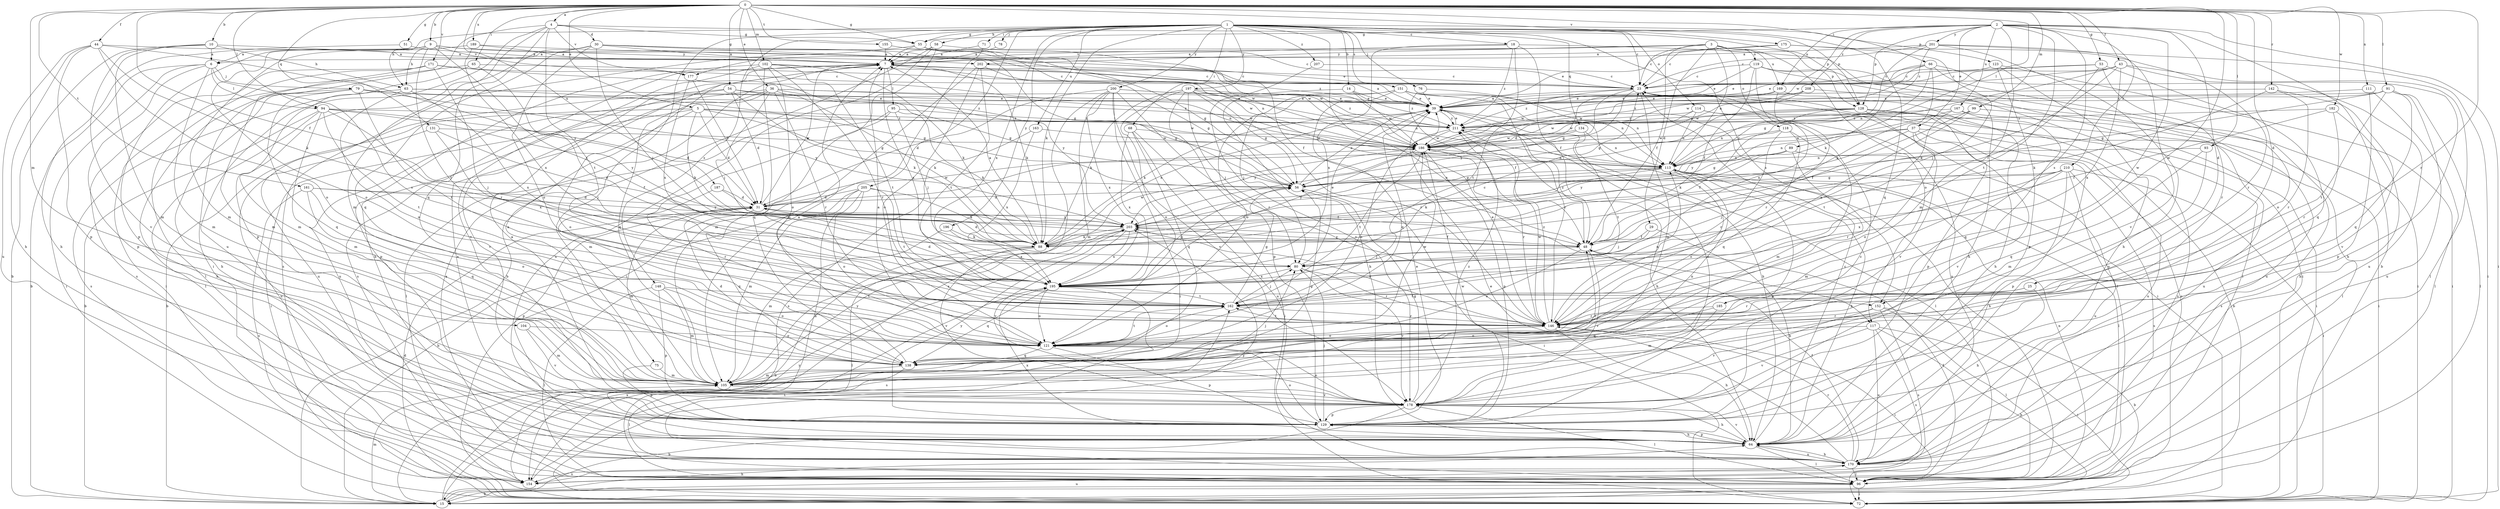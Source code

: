 strict digraph  {
0;
1;
2;
3;
4;
5;
6;
7;
9;
10;
14;
15;
18;
23;
25;
29;
30;
31;
36;
37;
39;
43;
44;
48;
51;
53;
54;
55;
56;
58;
63;
64;
65;
66;
68;
71;
72;
75;
76;
78;
79;
80;
88;
89;
91;
93;
94;
95;
96;
99;
102;
104;
105;
111;
113;
114;
117;
118;
119;
121;
123;
128;
129;
131;
134;
138;
142;
146;
148;
151;
152;
154;
155;
161;
162;
163;
167;
169;
170;
171;
175;
177;
178;
182;
185;
186;
187;
189;
195;
196;
197;
200;
201;
202;
203;
205;
207;
208;
210;
211;
0 -> 4  [label=a];
0 -> 5  [label=a];
0 -> 9  [label=b];
0 -> 10  [label=b];
0 -> 25  [label=d];
0 -> 36  [label=e];
0 -> 43  [label=f];
0 -> 44  [label=f];
0 -> 48  [label=f];
0 -> 51  [label=g];
0 -> 53  [label=g];
0 -> 54  [label=g];
0 -> 55  [label=g];
0 -> 65  [label=i];
0 -> 66  [label=i];
0 -> 89  [label=l];
0 -> 91  [label=l];
0 -> 93  [label=l];
0 -> 94  [label=l];
0 -> 99  [label=m];
0 -> 102  [label=m];
0 -> 104  [label=m];
0 -> 111  [label=n];
0 -> 131  [label=q];
0 -> 142  [label=r];
0 -> 146  [label=r];
0 -> 155  [label=t];
0 -> 161  [label=t];
0 -> 171  [label=v];
0 -> 175  [label=v];
0 -> 182  [label=w];
0 -> 185  [label=w];
0 -> 187  [label=x];
0 -> 189  [label=x];
1 -> 14  [label=b];
1 -> 18  [label=c];
1 -> 23  [label=c];
1 -> 55  [label=g];
1 -> 58  [label=h];
1 -> 63  [label=h];
1 -> 68  [label=i];
1 -> 71  [label=i];
1 -> 75  [label=j];
1 -> 76  [label=j];
1 -> 78  [label=j];
1 -> 88  [label=k];
1 -> 114  [label=o];
1 -> 117  [label=o];
1 -> 123  [label=p];
1 -> 128  [label=p];
1 -> 134  [label=q];
1 -> 138  [label=q];
1 -> 148  [label=s];
1 -> 151  [label=s];
1 -> 152  [label=s];
1 -> 163  [label=u];
1 -> 195  [label=x];
1 -> 196  [label=y];
1 -> 197  [label=y];
1 -> 200  [label=y];
1 -> 205  [label=z];
1 -> 207  [label=z];
2 -> 15  [label=b];
2 -> 25  [label=d];
2 -> 37  [label=e];
2 -> 55  [label=g];
2 -> 72  [label=i];
2 -> 105  [label=m];
2 -> 128  [label=p];
2 -> 152  [label=s];
2 -> 162  [label=t];
2 -> 167  [label=u];
2 -> 169  [label=u];
2 -> 185  [label=w];
2 -> 186  [label=w];
2 -> 201  [label=y];
2 -> 208  [label=z];
2 -> 210  [label=z];
3 -> 6  [label=a];
3 -> 23  [label=c];
3 -> 29  [label=d];
3 -> 48  [label=f];
3 -> 113  [label=n];
3 -> 117  [label=o];
3 -> 118  [label=o];
3 -> 119  [label=o];
3 -> 128  [label=p];
3 -> 169  [label=u];
3 -> 177  [label=v];
3 -> 202  [label=y];
4 -> 30  [label=d];
4 -> 55  [label=g];
4 -> 72  [label=i];
4 -> 105  [label=m];
4 -> 128  [label=p];
4 -> 138  [label=q];
4 -> 162  [label=t];
4 -> 170  [label=u];
4 -> 177  [label=v];
5 -> 15  [label=b];
5 -> 31  [label=d];
5 -> 56  [label=g];
5 -> 72  [label=i];
5 -> 88  [label=k];
5 -> 121  [label=o];
5 -> 186  [label=w];
5 -> 211  [label=z];
6 -> 15  [label=b];
6 -> 72  [label=i];
6 -> 79  [label=j];
6 -> 94  [label=l];
6 -> 105  [label=m];
6 -> 129  [label=p];
6 -> 152  [label=s];
7 -> 23  [label=c];
7 -> 88  [label=k];
7 -> 95  [label=l];
7 -> 154  [label=s];
7 -> 186  [label=w];
7 -> 195  [label=x];
9 -> 6  [label=a];
9 -> 39  [label=e];
9 -> 63  [label=h];
9 -> 80  [label=j];
9 -> 121  [label=o];
9 -> 129  [label=p];
9 -> 162  [label=t];
9 -> 177  [label=v];
9 -> 202  [label=y];
10 -> 6  [label=a];
10 -> 7  [label=a];
10 -> 15  [label=b];
10 -> 63  [label=h];
10 -> 105  [label=m];
10 -> 178  [label=v];
14 -> 39  [label=e];
14 -> 64  [label=h];
14 -> 186  [label=w];
14 -> 211  [label=z];
15 -> 23  [label=c];
15 -> 64  [label=h];
15 -> 105  [label=m];
15 -> 170  [label=u];
15 -> 195  [label=x];
15 -> 203  [label=y];
18 -> 7  [label=a];
18 -> 48  [label=f];
18 -> 72  [label=i];
18 -> 162  [label=t];
18 -> 195  [label=x];
18 -> 211  [label=z];
23 -> 39  [label=e];
23 -> 56  [label=g];
23 -> 96  [label=l];
23 -> 105  [label=m];
23 -> 170  [label=u];
23 -> 203  [label=y];
23 -> 211  [label=z];
25 -> 64  [label=h];
25 -> 146  [label=r];
25 -> 162  [label=t];
29 -> 48  [label=f];
29 -> 64  [label=h];
29 -> 80  [label=j];
30 -> 7  [label=a];
30 -> 56  [label=g];
30 -> 80  [label=j];
30 -> 113  [label=n];
30 -> 121  [label=o];
30 -> 129  [label=p];
30 -> 138  [label=q];
30 -> 186  [label=w];
31 -> 7  [label=a];
31 -> 105  [label=m];
31 -> 129  [label=p];
31 -> 138  [label=q];
31 -> 186  [label=w];
31 -> 203  [label=y];
36 -> 39  [label=e];
36 -> 56  [label=g];
36 -> 80  [label=j];
36 -> 88  [label=k];
36 -> 138  [label=q];
36 -> 146  [label=r];
36 -> 170  [label=u];
36 -> 178  [label=v];
36 -> 186  [label=w];
37 -> 88  [label=k];
37 -> 113  [label=n];
37 -> 121  [label=o];
37 -> 154  [label=s];
37 -> 170  [label=u];
37 -> 178  [label=v];
37 -> 186  [label=w];
39 -> 7  [label=a];
39 -> 64  [label=h];
39 -> 88  [label=k];
39 -> 96  [label=l];
39 -> 211  [label=z];
43 -> 23  [label=c];
43 -> 39  [label=e];
43 -> 64  [label=h];
43 -> 88  [label=k];
43 -> 96  [label=l];
43 -> 113  [label=n];
43 -> 195  [label=x];
44 -> 7  [label=a];
44 -> 64  [label=h];
44 -> 88  [label=k];
44 -> 121  [label=o];
44 -> 129  [label=p];
44 -> 170  [label=u];
44 -> 203  [label=y];
48 -> 80  [label=j];
48 -> 121  [label=o];
48 -> 178  [label=v];
48 -> 203  [label=y];
48 -> 211  [label=z];
51 -> 7  [label=a];
51 -> 64  [label=h];
53 -> 23  [label=c];
53 -> 39  [label=e];
53 -> 48  [label=f];
53 -> 138  [label=q];
53 -> 146  [label=r];
54 -> 31  [label=d];
54 -> 39  [label=e];
54 -> 56  [label=g];
54 -> 88  [label=k];
54 -> 129  [label=p];
54 -> 170  [label=u];
55 -> 7  [label=a];
55 -> 23  [label=c];
55 -> 154  [label=s];
55 -> 186  [label=w];
55 -> 211  [label=z];
56 -> 31  [label=d];
56 -> 39  [label=e];
56 -> 72  [label=i];
58 -> 7  [label=a];
58 -> 15  [label=b];
58 -> 48  [label=f];
58 -> 72  [label=i];
58 -> 170  [label=u];
63 -> 39  [label=e];
63 -> 56  [label=g];
63 -> 121  [label=o];
63 -> 154  [label=s];
63 -> 195  [label=x];
64 -> 7  [label=a];
64 -> 23  [label=c];
64 -> 96  [label=l];
64 -> 129  [label=p];
64 -> 170  [label=u];
64 -> 178  [label=v];
64 -> 195  [label=x];
65 -> 23  [label=c];
65 -> 72  [label=i];
65 -> 105  [label=m];
65 -> 195  [label=x];
66 -> 23  [label=c];
66 -> 39  [label=e];
66 -> 56  [label=g];
66 -> 88  [label=k];
66 -> 121  [label=o];
66 -> 170  [label=u];
66 -> 186  [label=w];
68 -> 72  [label=i];
68 -> 138  [label=q];
68 -> 170  [label=u];
68 -> 186  [label=w];
68 -> 195  [label=x];
71 -> 7  [label=a];
71 -> 105  [label=m];
72 -> 31  [label=d];
75 -> 105  [label=m];
75 -> 129  [label=p];
76 -> 39  [label=e];
76 -> 48  [label=f];
76 -> 113  [label=n];
78 -> 7  [label=a];
79 -> 39  [label=e];
79 -> 64  [label=h];
79 -> 96  [label=l];
79 -> 138  [label=q];
79 -> 162  [label=t];
79 -> 203  [label=y];
79 -> 211  [label=z];
80 -> 39  [label=e];
80 -> 146  [label=r];
80 -> 178  [label=v];
80 -> 195  [label=x];
88 -> 7  [label=a];
88 -> 15  [label=b];
88 -> 31  [label=d];
88 -> 39  [label=e];
88 -> 96  [label=l];
88 -> 178  [label=v];
88 -> 186  [label=w];
89 -> 56  [label=g];
89 -> 105  [label=m];
89 -> 113  [label=n];
89 -> 146  [label=r];
89 -> 203  [label=y];
91 -> 39  [label=e];
91 -> 56  [label=g];
91 -> 96  [label=l];
91 -> 138  [label=q];
91 -> 162  [label=t];
91 -> 170  [label=u];
91 -> 186  [label=w];
93 -> 113  [label=n];
93 -> 129  [label=p];
93 -> 138  [label=q];
94 -> 15  [label=b];
94 -> 31  [label=d];
94 -> 64  [label=h];
94 -> 80  [label=j];
94 -> 105  [label=m];
94 -> 162  [label=t];
94 -> 203  [label=y];
94 -> 211  [label=z];
95 -> 80  [label=j];
95 -> 88  [label=k];
95 -> 96  [label=l];
95 -> 105  [label=m];
95 -> 211  [label=z];
96 -> 7  [label=a];
96 -> 15  [label=b];
96 -> 48  [label=f];
96 -> 72  [label=i];
96 -> 113  [label=n];
96 -> 203  [label=y];
99 -> 48  [label=f];
99 -> 96  [label=l];
99 -> 195  [label=x];
99 -> 211  [label=z];
102 -> 23  [label=c];
102 -> 64  [label=h];
102 -> 88  [label=k];
102 -> 121  [label=o];
102 -> 138  [label=q];
102 -> 146  [label=r];
102 -> 162  [label=t];
102 -> 178  [label=v];
104 -> 105  [label=m];
104 -> 121  [label=o];
104 -> 178  [label=v];
105 -> 7  [label=a];
105 -> 48  [label=f];
105 -> 56  [label=g];
105 -> 80  [label=j];
105 -> 113  [label=n];
105 -> 178  [label=v];
105 -> 203  [label=y];
111 -> 39  [label=e];
111 -> 96  [label=l];
111 -> 129  [label=p];
113 -> 56  [label=g];
113 -> 64  [label=h];
113 -> 88  [label=k];
113 -> 96  [label=l];
113 -> 121  [label=o];
113 -> 129  [label=p];
113 -> 203  [label=y];
114 -> 15  [label=b];
114 -> 72  [label=i];
114 -> 113  [label=n];
114 -> 186  [label=w];
114 -> 211  [label=z];
117 -> 15  [label=b];
117 -> 72  [label=i];
117 -> 121  [label=o];
117 -> 154  [label=s];
117 -> 170  [label=u];
117 -> 178  [label=v];
118 -> 48  [label=f];
118 -> 105  [label=m];
118 -> 138  [label=q];
118 -> 146  [label=r];
118 -> 186  [label=w];
119 -> 23  [label=c];
119 -> 31  [label=d];
119 -> 48  [label=f];
119 -> 64  [label=h];
119 -> 72  [label=i];
119 -> 96  [label=l];
119 -> 195  [label=x];
121 -> 7  [label=a];
121 -> 129  [label=p];
121 -> 138  [label=q];
121 -> 162  [label=t];
121 -> 186  [label=w];
123 -> 23  [label=c];
123 -> 72  [label=i];
123 -> 129  [label=p];
123 -> 170  [label=u];
128 -> 56  [label=g];
128 -> 72  [label=i];
128 -> 113  [label=n];
128 -> 129  [label=p];
128 -> 154  [label=s];
128 -> 178  [label=v];
128 -> 186  [label=w];
128 -> 211  [label=z];
129 -> 23  [label=c];
129 -> 39  [label=e];
129 -> 64  [label=h];
129 -> 80  [label=j];
129 -> 121  [label=o];
129 -> 186  [label=w];
129 -> 203  [label=y];
131 -> 48  [label=f];
131 -> 170  [label=u];
131 -> 186  [label=w];
131 -> 195  [label=x];
134 -> 113  [label=n];
134 -> 162  [label=t];
134 -> 186  [label=w];
134 -> 203  [label=y];
138 -> 7  [label=a];
138 -> 31  [label=d];
138 -> 96  [label=l];
138 -> 105  [label=m];
142 -> 39  [label=e];
142 -> 88  [label=k];
142 -> 146  [label=r];
142 -> 178  [label=v];
146 -> 39  [label=e];
146 -> 64  [label=h];
146 -> 72  [label=i];
146 -> 113  [label=n];
146 -> 121  [label=o];
146 -> 162  [label=t];
146 -> 186  [label=w];
146 -> 203  [label=y];
146 -> 211  [label=z];
148 -> 96  [label=l];
148 -> 105  [label=m];
148 -> 121  [label=o];
148 -> 129  [label=p];
148 -> 162  [label=t];
151 -> 39  [label=e];
151 -> 72  [label=i];
151 -> 80  [label=j];
151 -> 113  [label=n];
151 -> 121  [label=o];
151 -> 138  [label=q];
151 -> 146  [label=r];
152 -> 15  [label=b];
152 -> 96  [label=l];
152 -> 146  [label=r];
152 -> 154  [label=s];
152 -> 178  [label=v];
154 -> 162  [label=t];
155 -> 7  [label=a];
155 -> 56  [label=g];
161 -> 31  [label=d];
161 -> 121  [label=o];
161 -> 138  [label=q];
161 -> 154  [label=s];
161 -> 203  [label=y];
162 -> 56  [label=g];
162 -> 80  [label=j];
162 -> 121  [label=o];
162 -> 146  [label=r];
163 -> 154  [label=s];
163 -> 186  [label=w];
163 -> 195  [label=x];
167 -> 138  [label=q];
167 -> 162  [label=t];
167 -> 170  [label=u];
167 -> 203  [label=y];
167 -> 211  [label=z];
169 -> 39  [label=e];
169 -> 64  [label=h];
169 -> 146  [label=r];
169 -> 186  [label=w];
170 -> 39  [label=e];
170 -> 48  [label=f];
170 -> 64  [label=h];
170 -> 96  [label=l];
170 -> 146  [label=r];
170 -> 154  [label=s];
171 -> 23  [label=c];
171 -> 96  [label=l];
171 -> 105  [label=m];
171 -> 146  [label=r];
171 -> 154  [label=s];
171 -> 203  [label=y];
175 -> 7  [label=a];
175 -> 23  [label=c];
175 -> 39  [label=e];
175 -> 80  [label=j];
175 -> 146  [label=r];
177 -> 31  [label=d];
177 -> 113  [label=n];
177 -> 195  [label=x];
178 -> 7  [label=a];
178 -> 15  [label=b];
178 -> 39  [label=e];
178 -> 56  [label=g];
178 -> 64  [label=h];
178 -> 96  [label=l];
178 -> 121  [label=o];
178 -> 129  [label=p];
178 -> 211  [label=z];
182 -> 48  [label=f];
182 -> 64  [label=h];
182 -> 146  [label=r];
182 -> 211  [label=z];
185 -> 105  [label=m];
185 -> 138  [label=q];
185 -> 146  [label=r];
186 -> 113  [label=n];
186 -> 129  [label=p];
186 -> 146  [label=r];
186 -> 162  [label=t];
186 -> 195  [label=x];
187 -> 31  [label=d];
187 -> 48  [label=f];
187 -> 146  [label=r];
189 -> 7  [label=a];
189 -> 105  [label=m];
189 -> 186  [label=w];
189 -> 195  [label=x];
195 -> 23  [label=c];
195 -> 31  [label=d];
195 -> 56  [label=g];
195 -> 121  [label=o];
195 -> 138  [label=q];
195 -> 154  [label=s];
195 -> 162  [label=t];
196 -> 88  [label=k];
196 -> 105  [label=m];
196 -> 195  [label=x];
197 -> 39  [label=e];
197 -> 56  [label=g];
197 -> 80  [label=j];
197 -> 88  [label=k];
197 -> 113  [label=n];
197 -> 121  [label=o];
197 -> 129  [label=p];
197 -> 146  [label=r];
200 -> 31  [label=d];
200 -> 39  [label=e];
200 -> 72  [label=i];
200 -> 105  [label=m];
200 -> 146  [label=r];
200 -> 154  [label=s];
200 -> 178  [label=v];
200 -> 195  [label=x];
200 -> 211  [label=z];
201 -> 7  [label=a];
201 -> 23  [label=c];
201 -> 64  [label=h];
201 -> 72  [label=i];
201 -> 88  [label=k];
201 -> 178  [label=v];
201 -> 203  [label=y];
202 -> 23  [label=c];
202 -> 56  [label=g];
202 -> 105  [label=m];
202 -> 121  [label=o];
202 -> 162  [label=t];
203 -> 48  [label=f];
203 -> 88  [label=k];
203 -> 178  [label=v];
203 -> 195  [label=x];
205 -> 15  [label=b];
205 -> 31  [label=d];
205 -> 64  [label=h];
205 -> 88  [label=k];
205 -> 105  [label=m];
205 -> 121  [label=o];
205 -> 162  [label=t];
207 -> 23  [label=c];
207 -> 178  [label=v];
208 -> 39  [label=e];
208 -> 170  [label=u];
208 -> 186  [label=w];
208 -> 211  [label=z];
210 -> 56  [label=g];
210 -> 64  [label=h];
210 -> 72  [label=i];
210 -> 80  [label=j];
210 -> 105  [label=m];
210 -> 154  [label=s];
210 -> 170  [label=u];
210 -> 195  [label=x];
211 -> 39  [label=e];
211 -> 64  [label=h];
211 -> 96  [label=l];
211 -> 121  [label=o];
211 -> 186  [label=w];
}
